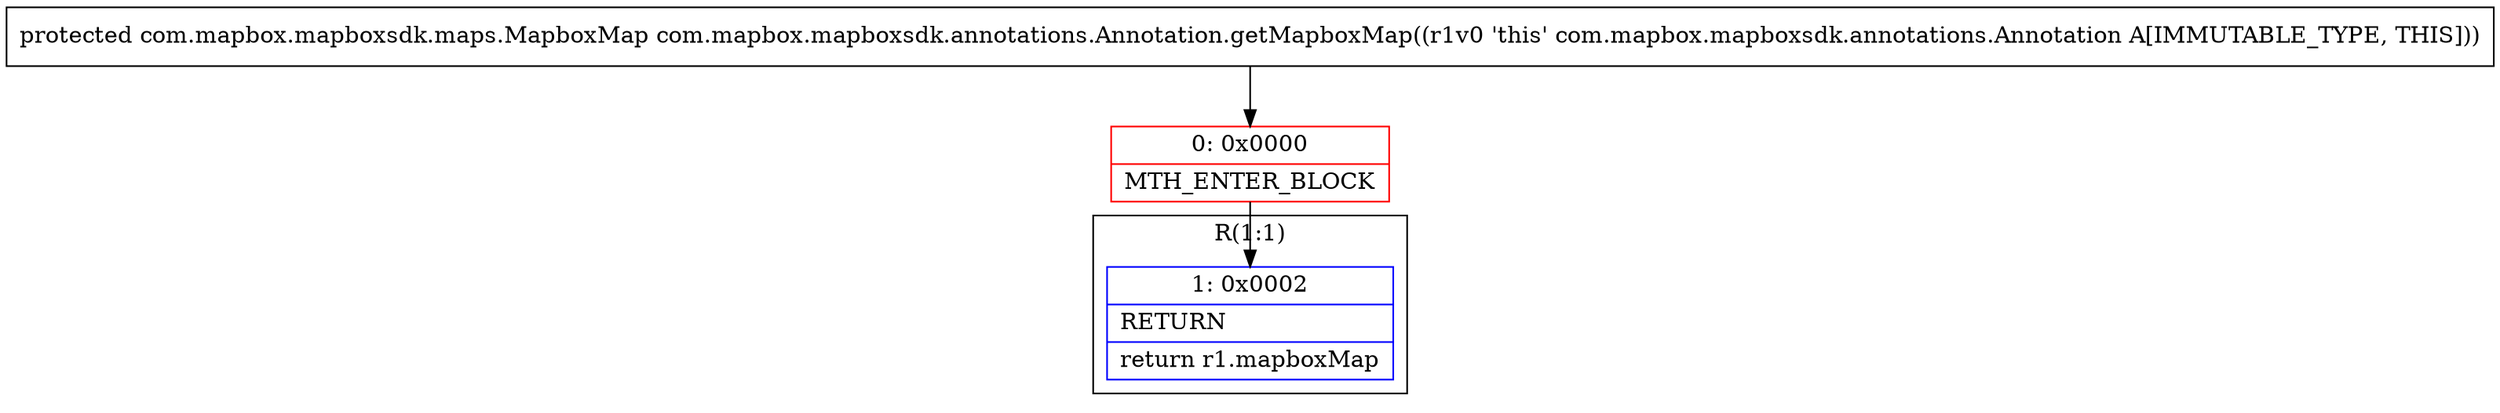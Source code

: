 digraph "CFG forcom.mapbox.mapboxsdk.annotations.Annotation.getMapboxMap()Lcom\/mapbox\/mapboxsdk\/maps\/MapboxMap;" {
subgraph cluster_Region_195299666 {
label = "R(1:1)";
node [shape=record,color=blue];
Node_1 [shape=record,label="{1\:\ 0x0002|RETURN\l|return r1.mapboxMap\l}"];
}
Node_0 [shape=record,color=red,label="{0\:\ 0x0000|MTH_ENTER_BLOCK\l}"];
MethodNode[shape=record,label="{protected com.mapbox.mapboxsdk.maps.MapboxMap com.mapbox.mapboxsdk.annotations.Annotation.getMapboxMap((r1v0 'this' com.mapbox.mapboxsdk.annotations.Annotation A[IMMUTABLE_TYPE, THIS])) }"];
MethodNode -> Node_0;
Node_0 -> Node_1;
}

